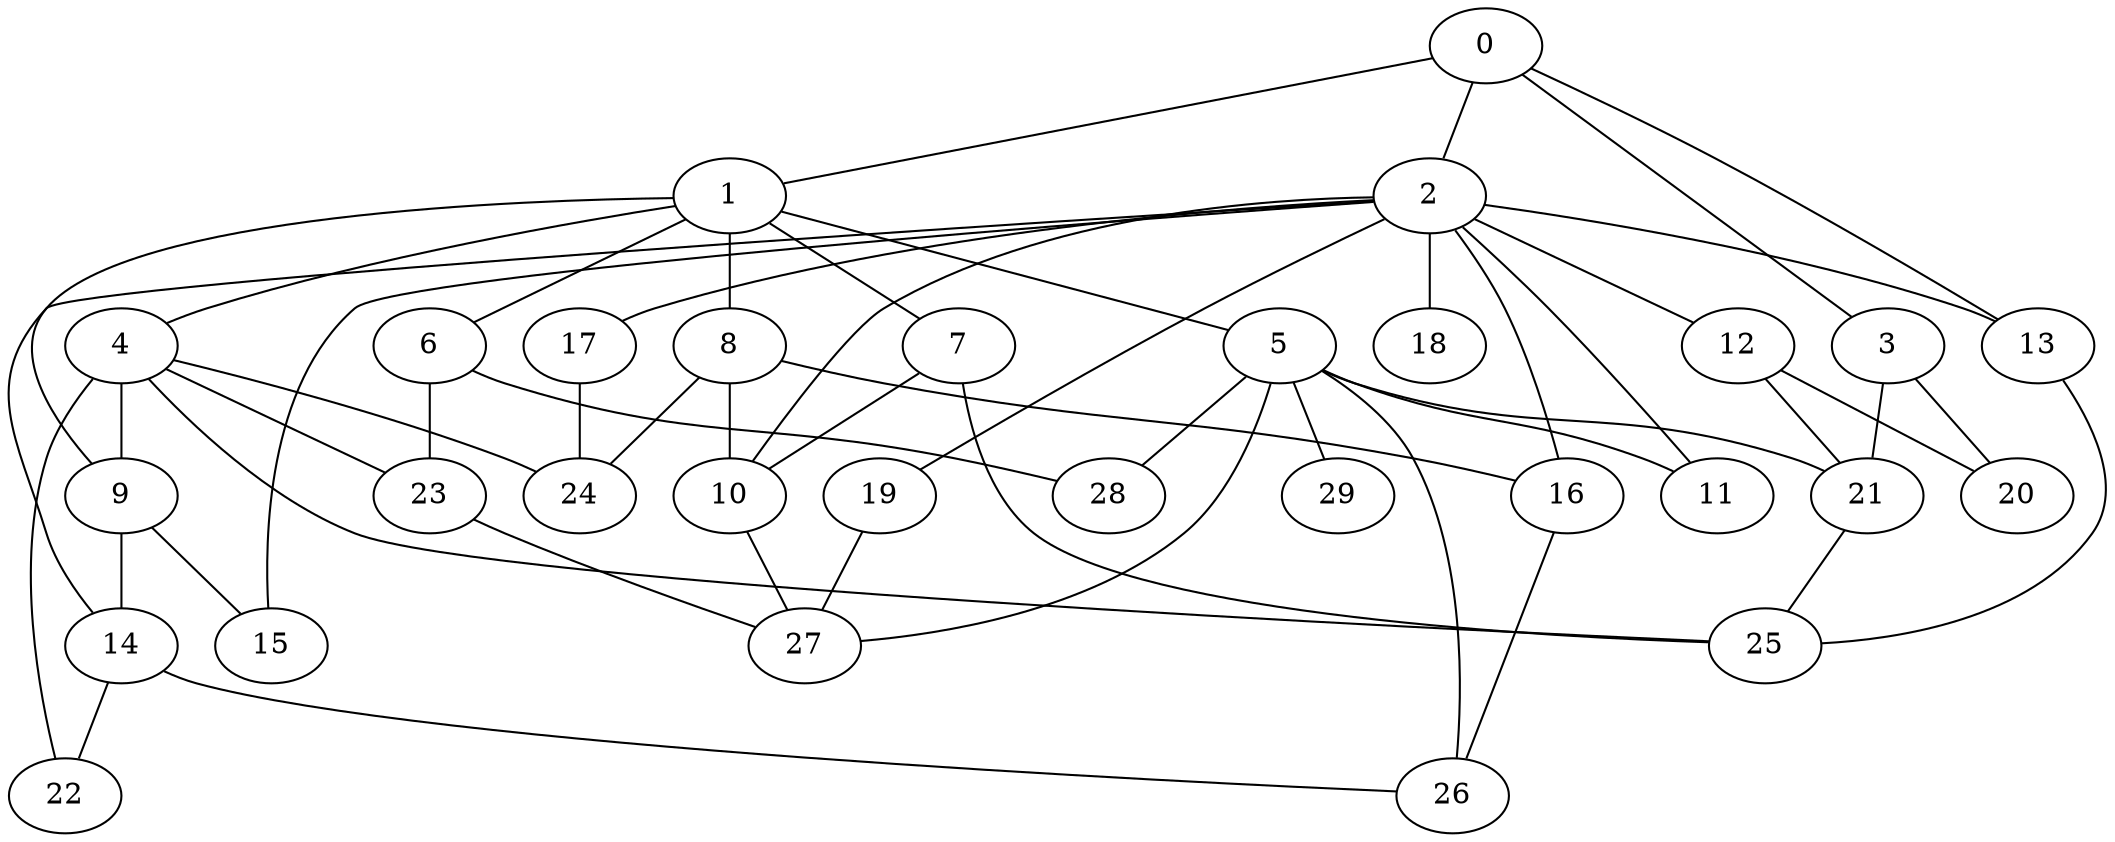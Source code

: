 
graph graphname {
    0 -- 1
0 -- 2
0 -- 3
0 -- 13
1 -- 4
1 -- 5
1 -- 6
1 -- 7
1 -- 8
1 -- 9
2 -- 10
2 -- 11
2 -- 12
2 -- 13
2 -- 14
2 -- 15
2 -- 16
2 -- 17
2 -- 18
2 -- 19
3 -- 20
3 -- 21
4 -- 24
4 -- 25
4 -- 22
4 -- 23
4 -- 9
5 -- 26
5 -- 27
5 -- 28
5 -- 29
5 -- 11
5 -- 21
6 -- 28
6 -- 23
7 -- 25
7 -- 10
8 -- 24
8 -- 10
8 -- 16
9 -- 15
9 -- 14
10 -- 27
12 -- 21
12 -- 20
13 -- 25
14 -- 26
14 -- 22
16 -- 26
17 -- 24
19 -- 27
21 -- 25
23 -- 27

}
